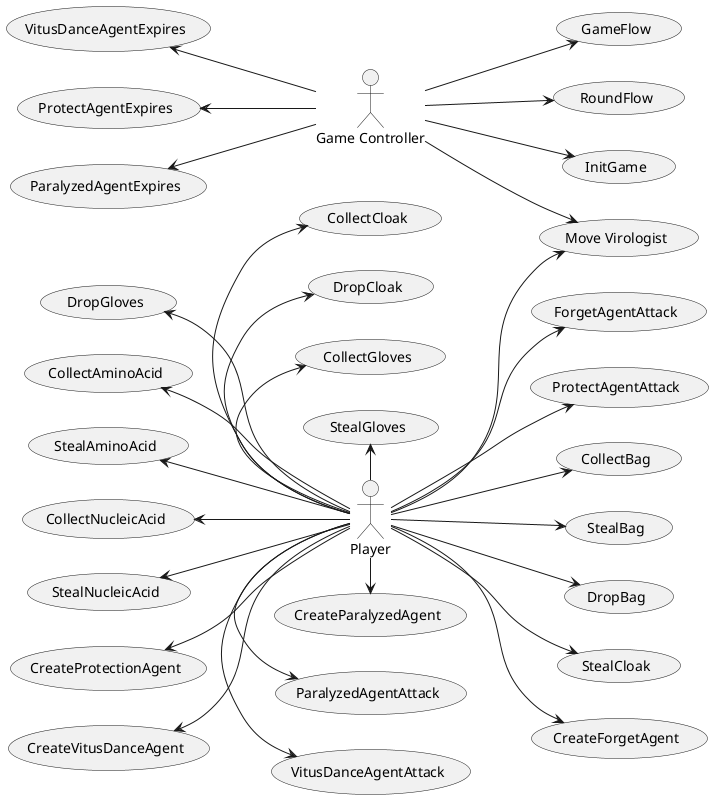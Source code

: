 @startuml
'https://plantuml.com/use-case-diagram
left to right direction
:Game Controller: as GameController

Player as Player
(Move Virologist) <-u- Player
(Move Virologist) <-u- GameController

(GameFlow) <-u- GameController
(RoundFlow) <-u- GameController
(InitGame)  <-u- GameController
(ForgetAgentAttack) <-u- Player
(VitusDanceAgentAttack) <-l- Player
(VitusDanceAgentExpires) <-- GameController
(ProtectAgentAttack) <-u- Player
(ProtectAgentExpires) <-- GameController
(ParalyzedAgentAttack) <-l- Player
(ParalyzedAgentExpires) <-- GameController
(CollectBag) <-u- Player
(StealBag) <-u- Player
(DropBag) <-u- Player
(CollectCloak) <-r- Player
(StealCloak) <-u- Player
(DropCloak) <-r- Player
(CollectGloves) <-r- Player
(StealGloves) <-r- Player
(DropGloves) <-- Player
(CollectAminoAcid) <-- Player
(StealAminoAcid) <-- Player
(CollectNucleicAcid) <-- Player
(StealNucleicAcid) <-- Player
(CreateParalyzedAgent) <-l- Player
(CreateForgetAgent) <-u- Player
(CreateProtectionAgent) <-- Player
(CreateVitusDanceAgent) <-- Player




@enduml